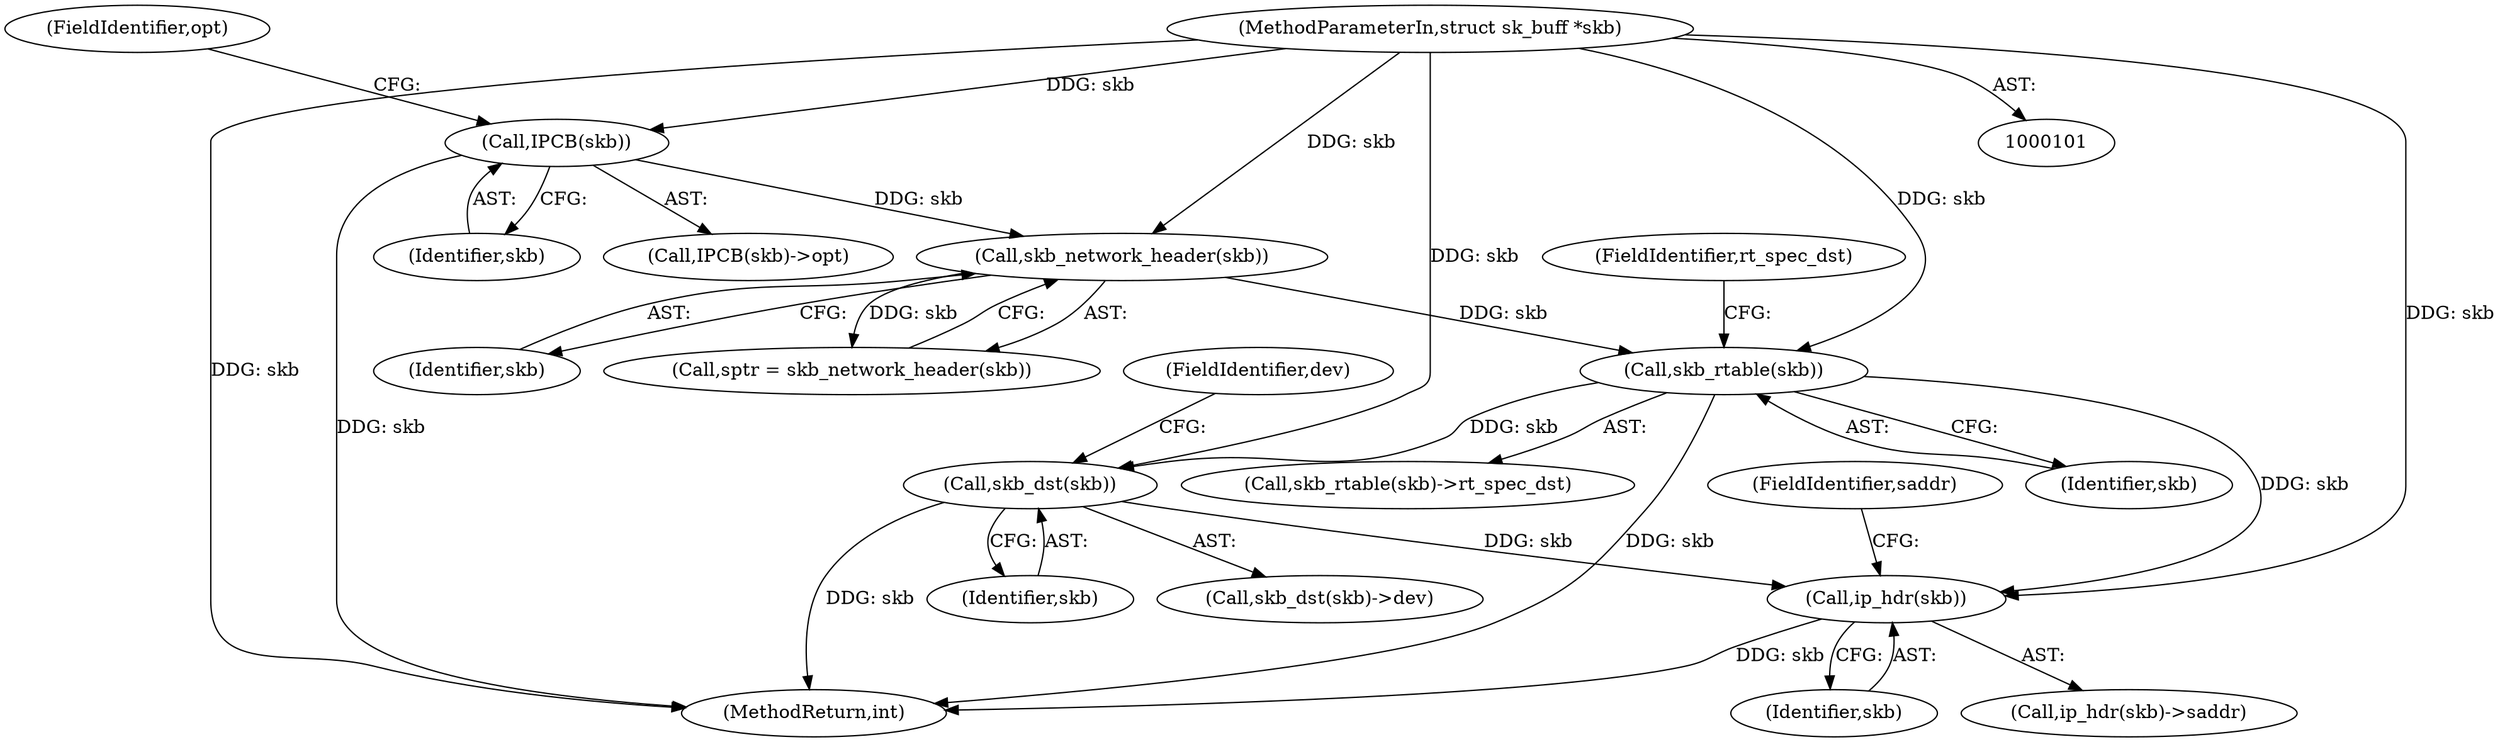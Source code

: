 digraph "0_linux_f6d8bd051c391c1c0458a30b2a7abcd939329259_16@pointer" {
"1000144" [label="(Call,skb_rtable(skb))"];
"1000134" [label="(Call,skb_network_header(skb))"];
"1000121" [label="(Call,IPCB(skb))"];
"1000103" [label="(MethodParameterIn,struct sk_buff *skb)"];
"1000354" [label="(Call,skb_dst(skb))"];
"1000472" [label="(Call,ip_hdr(skb))"];
"1000353" [label="(Call,skb_dst(skb)->dev)"];
"1000123" [label="(FieldIdentifier,opt)"];
"1000356" [label="(FieldIdentifier,dev)"];
"1000145" [label="(Identifier,skb)"];
"1000612" [label="(MethodReturn,int)"];
"1000103" [label="(MethodParameterIn,struct sk_buff *skb)"];
"1000143" [label="(Call,skb_rtable(skb)->rt_spec_dst)"];
"1000120" [label="(Call,IPCB(skb)->opt)"];
"1000121" [label="(Call,IPCB(skb))"];
"1000132" [label="(Call,sptr = skb_network_header(skb))"];
"1000474" [label="(FieldIdentifier,saddr)"];
"1000134" [label="(Call,skb_network_header(skb))"];
"1000135" [label="(Identifier,skb)"];
"1000354" [label="(Call,skb_dst(skb))"];
"1000122" [label="(Identifier,skb)"];
"1000355" [label="(Identifier,skb)"];
"1000473" [label="(Identifier,skb)"];
"1000144" [label="(Call,skb_rtable(skb))"];
"1000471" [label="(Call,ip_hdr(skb)->saddr)"];
"1000146" [label="(FieldIdentifier,rt_spec_dst)"];
"1000472" [label="(Call,ip_hdr(skb))"];
"1000144" -> "1000143"  [label="AST: "];
"1000144" -> "1000145"  [label="CFG: "];
"1000145" -> "1000144"  [label="AST: "];
"1000146" -> "1000144"  [label="CFG: "];
"1000144" -> "1000612"  [label="DDG: skb"];
"1000134" -> "1000144"  [label="DDG: skb"];
"1000103" -> "1000144"  [label="DDG: skb"];
"1000144" -> "1000354"  [label="DDG: skb"];
"1000144" -> "1000472"  [label="DDG: skb"];
"1000134" -> "1000132"  [label="AST: "];
"1000134" -> "1000135"  [label="CFG: "];
"1000135" -> "1000134"  [label="AST: "];
"1000132" -> "1000134"  [label="CFG: "];
"1000134" -> "1000132"  [label="DDG: skb"];
"1000121" -> "1000134"  [label="DDG: skb"];
"1000103" -> "1000134"  [label="DDG: skb"];
"1000121" -> "1000120"  [label="AST: "];
"1000121" -> "1000122"  [label="CFG: "];
"1000122" -> "1000121"  [label="AST: "];
"1000123" -> "1000121"  [label="CFG: "];
"1000121" -> "1000612"  [label="DDG: skb"];
"1000103" -> "1000121"  [label="DDG: skb"];
"1000103" -> "1000101"  [label="AST: "];
"1000103" -> "1000612"  [label="DDG: skb"];
"1000103" -> "1000354"  [label="DDG: skb"];
"1000103" -> "1000472"  [label="DDG: skb"];
"1000354" -> "1000353"  [label="AST: "];
"1000354" -> "1000355"  [label="CFG: "];
"1000355" -> "1000354"  [label="AST: "];
"1000356" -> "1000354"  [label="CFG: "];
"1000354" -> "1000612"  [label="DDG: skb"];
"1000354" -> "1000472"  [label="DDG: skb"];
"1000472" -> "1000471"  [label="AST: "];
"1000472" -> "1000473"  [label="CFG: "];
"1000473" -> "1000472"  [label="AST: "];
"1000474" -> "1000472"  [label="CFG: "];
"1000472" -> "1000612"  [label="DDG: skb"];
}
